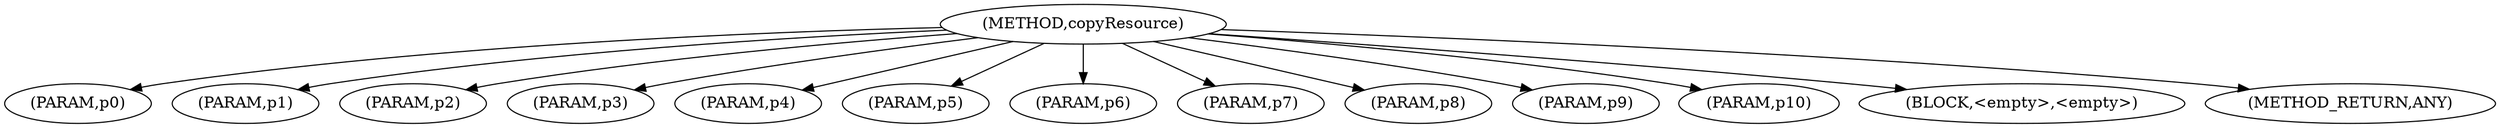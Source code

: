 digraph "copyResource" {  
"2855" [label = <(METHOD,copyResource)> ]
"2856" [label = <(PARAM,p0)> ]
"2857" [label = <(PARAM,p1)> ]
"2858" [label = <(PARAM,p2)> ]
"2859" [label = <(PARAM,p3)> ]
"2860" [label = <(PARAM,p4)> ]
"2861" [label = <(PARAM,p5)> ]
"2862" [label = <(PARAM,p6)> ]
"2863" [label = <(PARAM,p7)> ]
"2864" [label = <(PARAM,p8)> ]
"2865" [label = <(PARAM,p9)> ]
"2866" [label = <(PARAM,p10)> ]
"2867" [label = <(BLOCK,&lt;empty&gt;,&lt;empty&gt;)> ]
"2868" [label = <(METHOD_RETURN,ANY)> ]
  "2855" -> "2856" 
  "2855" -> "2857" 
  "2855" -> "2867" 
  "2855" -> "2858" 
  "2855" -> "2868" 
  "2855" -> "2859" 
  "2855" -> "2860" 
  "2855" -> "2861" 
  "2855" -> "2862" 
  "2855" -> "2863" 
  "2855" -> "2864" 
  "2855" -> "2865" 
  "2855" -> "2866" 
}
